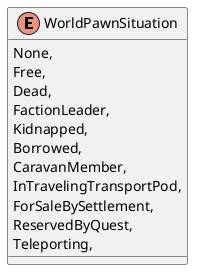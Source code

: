 @startuml
enum WorldPawnSituation {
    None,
    Free,
    Dead,
    FactionLeader,
    Kidnapped,
    Borrowed,
    CaravanMember,
    InTravelingTransportPod,
    ForSaleBySettlement,
    ReservedByQuest,
    Teleporting,
}
@enduml
